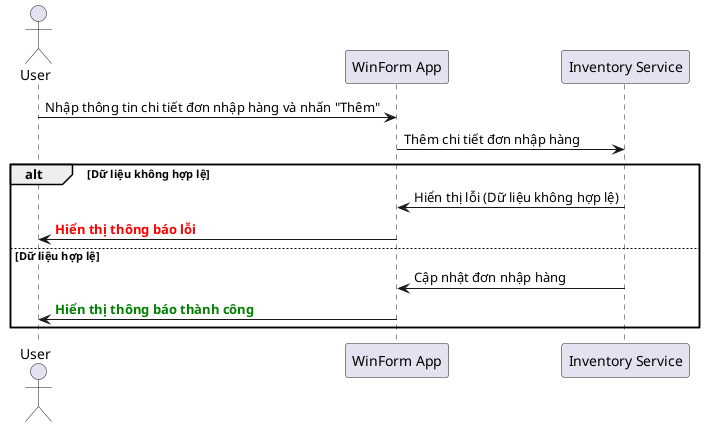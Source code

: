 @startuml
actor User
participant "WinForm App" as App
participant "Inventory Service" as InventoryService

User -> App: Nhập thông tin chi tiết đơn nhập hàng và nhấn "Thêm"
App -> InventoryService: Thêm chi tiết đơn nhập hàng
alt Dữ liệu không hợp lệ
    InventoryService -> App: Hiển thị lỗi (Dữ liệu không hợp lệ)
    App -> User: <font color=red><b>Hiển thị thông báo lỗi</b></font>
else Dữ liệu hợp lệ
    InventoryService -> App: Cập nhật đơn nhập hàng
    App -> User: <font color=green><b>Hiển thị thông báo thành công</b></font>
end
@enduml
